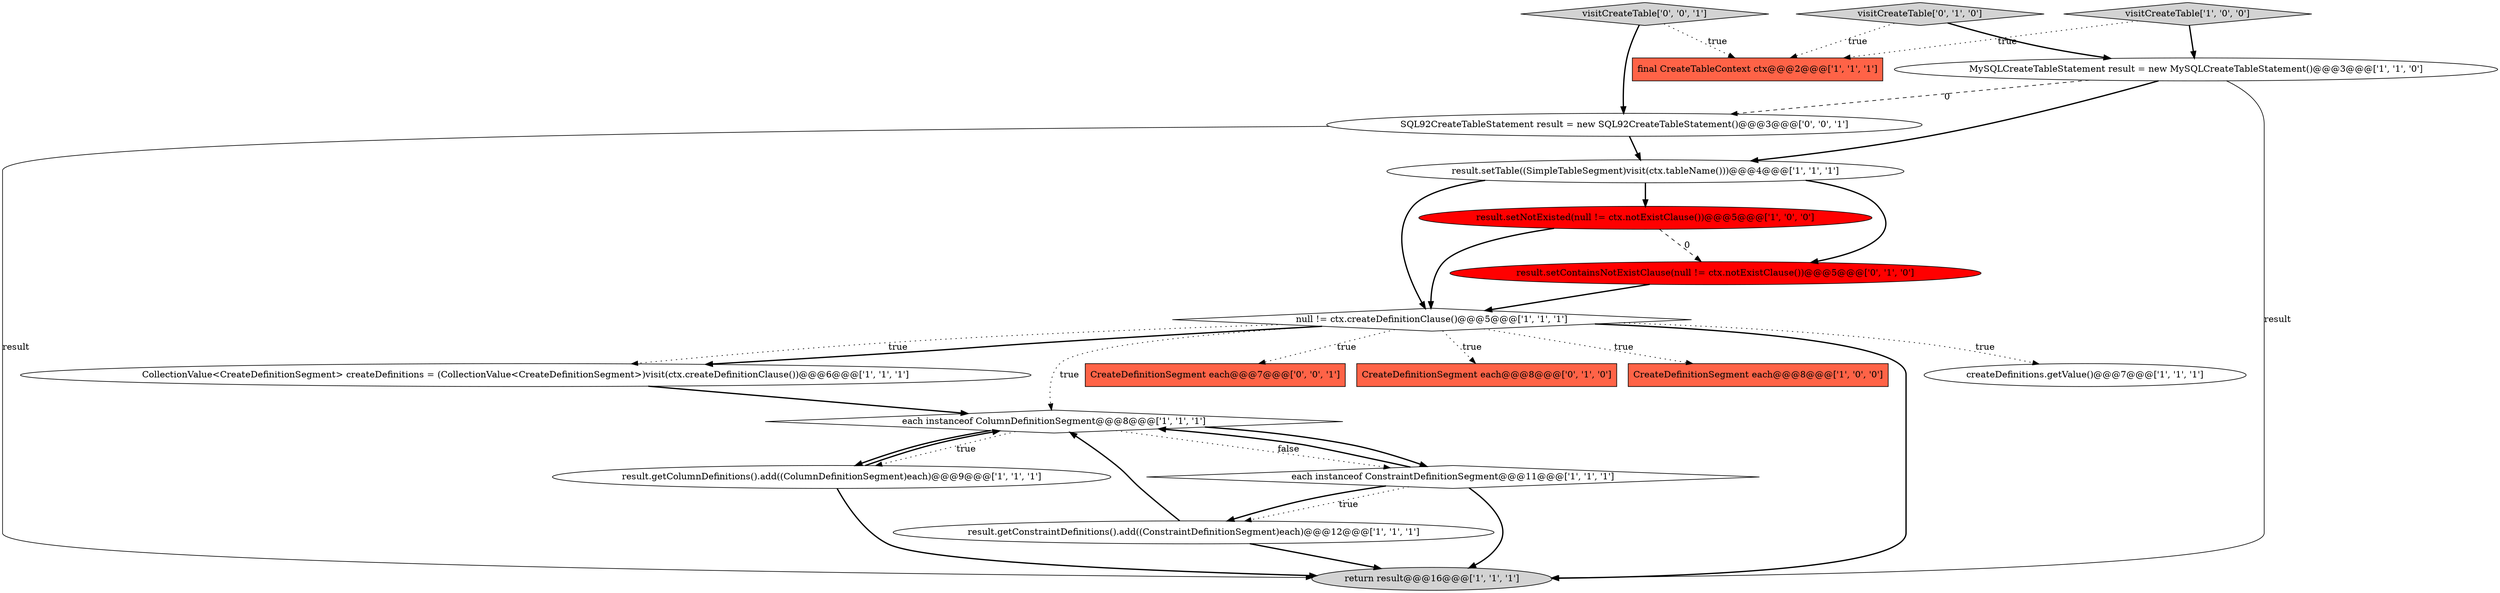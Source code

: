 digraph {
15 [style = filled, label = "visitCreateTable['0', '1', '0']", fillcolor = lightgray, shape = diamond image = "AAA0AAABBB2BBB"];
14 [style = filled, label = "result.setContainsNotExistClause(null != ctx.notExistClause())@@@5@@@['0', '1', '0']", fillcolor = red, shape = ellipse image = "AAA1AAABBB2BBB"];
3 [style = filled, label = "null != ctx.createDefinitionClause()@@@5@@@['1', '1', '1']", fillcolor = white, shape = diamond image = "AAA0AAABBB1BBB"];
6 [style = filled, label = "createDefinitions.getValue()@@@7@@@['1', '1', '1']", fillcolor = white, shape = ellipse image = "AAA0AAABBB1BBB"];
19 [style = filled, label = "CreateDefinitionSegment each@@@7@@@['0', '0', '1']", fillcolor = tomato, shape = box image = "AAA0AAABBB3BBB"];
17 [style = filled, label = "SQL92CreateTableStatement result = new SQL92CreateTableStatement()@@@3@@@['0', '0', '1']", fillcolor = white, shape = ellipse image = "AAA0AAABBB3BBB"];
12 [style = filled, label = "result.getColumnDefinitions().add((ColumnDefinitionSegment)each)@@@9@@@['1', '1', '1']", fillcolor = white, shape = ellipse image = "AAA0AAABBB1BBB"];
2 [style = filled, label = "result.setNotExisted(null != ctx.notExistClause())@@@5@@@['1', '0', '0']", fillcolor = red, shape = ellipse image = "AAA1AAABBB1BBB"];
11 [style = filled, label = "each instanceof ConstraintDefinitionSegment@@@11@@@['1', '1', '1']", fillcolor = white, shape = diamond image = "AAA0AAABBB1BBB"];
13 [style = filled, label = "result.setTable((SimpleTableSegment)visit(ctx.tableName()))@@@4@@@['1', '1', '1']", fillcolor = white, shape = ellipse image = "AAA0AAABBB1BBB"];
0 [style = filled, label = "final CreateTableContext ctx@@@2@@@['1', '1', '1']", fillcolor = tomato, shape = box image = "AAA0AAABBB1BBB"];
5 [style = filled, label = "CreateDefinitionSegment each@@@8@@@['1', '0', '0']", fillcolor = tomato, shape = box image = "AAA0AAABBB1BBB"];
7 [style = filled, label = "result.getConstraintDefinitions().add((ConstraintDefinitionSegment)each)@@@12@@@['1', '1', '1']", fillcolor = white, shape = ellipse image = "AAA0AAABBB1BBB"];
1 [style = filled, label = "MySQLCreateTableStatement result = new MySQLCreateTableStatement()@@@3@@@['1', '1', '0']", fillcolor = white, shape = ellipse image = "AAA0AAABBB1BBB"];
18 [style = filled, label = "visitCreateTable['0', '0', '1']", fillcolor = lightgray, shape = diamond image = "AAA0AAABBB3BBB"];
10 [style = filled, label = "each instanceof ColumnDefinitionSegment@@@8@@@['1', '1', '1']", fillcolor = white, shape = diamond image = "AAA0AAABBB1BBB"];
4 [style = filled, label = "visitCreateTable['1', '0', '0']", fillcolor = lightgray, shape = diamond image = "AAA0AAABBB1BBB"];
16 [style = filled, label = "CreateDefinitionSegment each@@@8@@@['0', '1', '0']", fillcolor = tomato, shape = box image = "AAA0AAABBB2BBB"];
9 [style = filled, label = "CollectionValue<CreateDefinitionSegment> createDefinitions = (CollectionValue<CreateDefinitionSegment>)visit(ctx.createDefinitionClause())@@@6@@@['1', '1', '1']", fillcolor = white, shape = ellipse image = "AAA0AAABBB1BBB"];
8 [style = filled, label = "return result@@@16@@@['1', '1', '1']", fillcolor = lightgray, shape = ellipse image = "AAA0AAABBB1BBB"];
11->7 [style = dotted, label="true"];
14->3 [style = bold, label=""];
10->12 [style = dotted, label="true"];
7->10 [style = bold, label=""];
2->3 [style = bold, label=""];
4->0 [style = dotted, label="true"];
3->10 [style = dotted, label="true"];
18->17 [style = bold, label=""];
1->8 [style = solid, label="result"];
9->10 [style = bold, label=""];
3->9 [style = dotted, label="true"];
3->6 [style = dotted, label="true"];
7->8 [style = bold, label=""];
15->0 [style = dotted, label="true"];
1->13 [style = bold, label=""];
3->9 [style = bold, label=""];
12->10 [style = bold, label=""];
3->5 [style = dotted, label="true"];
10->11 [style = bold, label=""];
10->11 [style = dotted, label="false"];
3->19 [style = dotted, label="true"];
2->14 [style = dashed, label="0"];
13->3 [style = bold, label=""];
1->17 [style = dashed, label="0"];
10->12 [style = bold, label=""];
12->8 [style = bold, label=""];
11->10 [style = bold, label=""];
3->8 [style = bold, label=""];
17->8 [style = solid, label="result"];
18->0 [style = dotted, label="true"];
11->8 [style = bold, label=""];
4->1 [style = bold, label=""];
17->13 [style = bold, label=""];
3->16 [style = dotted, label="true"];
13->14 [style = bold, label=""];
11->7 [style = bold, label=""];
13->2 [style = bold, label=""];
15->1 [style = bold, label=""];
}
